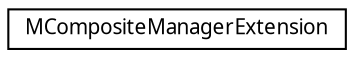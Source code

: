 digraph G
{
  edge [fontname="FreeSans.ttf",fontsize="10",labelfontname="FreeSans.ttf",labelfontsize="10"];
  node [fontname="FreeSans.ttf",fontsize="10",shape=record];
  rankdir=LR;
  Node1 [label="MCompositeManagerExtension",height=0.2,width=0.4,color="black", fillcolor="white", style="filled",URL="$class_m_composite_manager_extension.html"];
}

